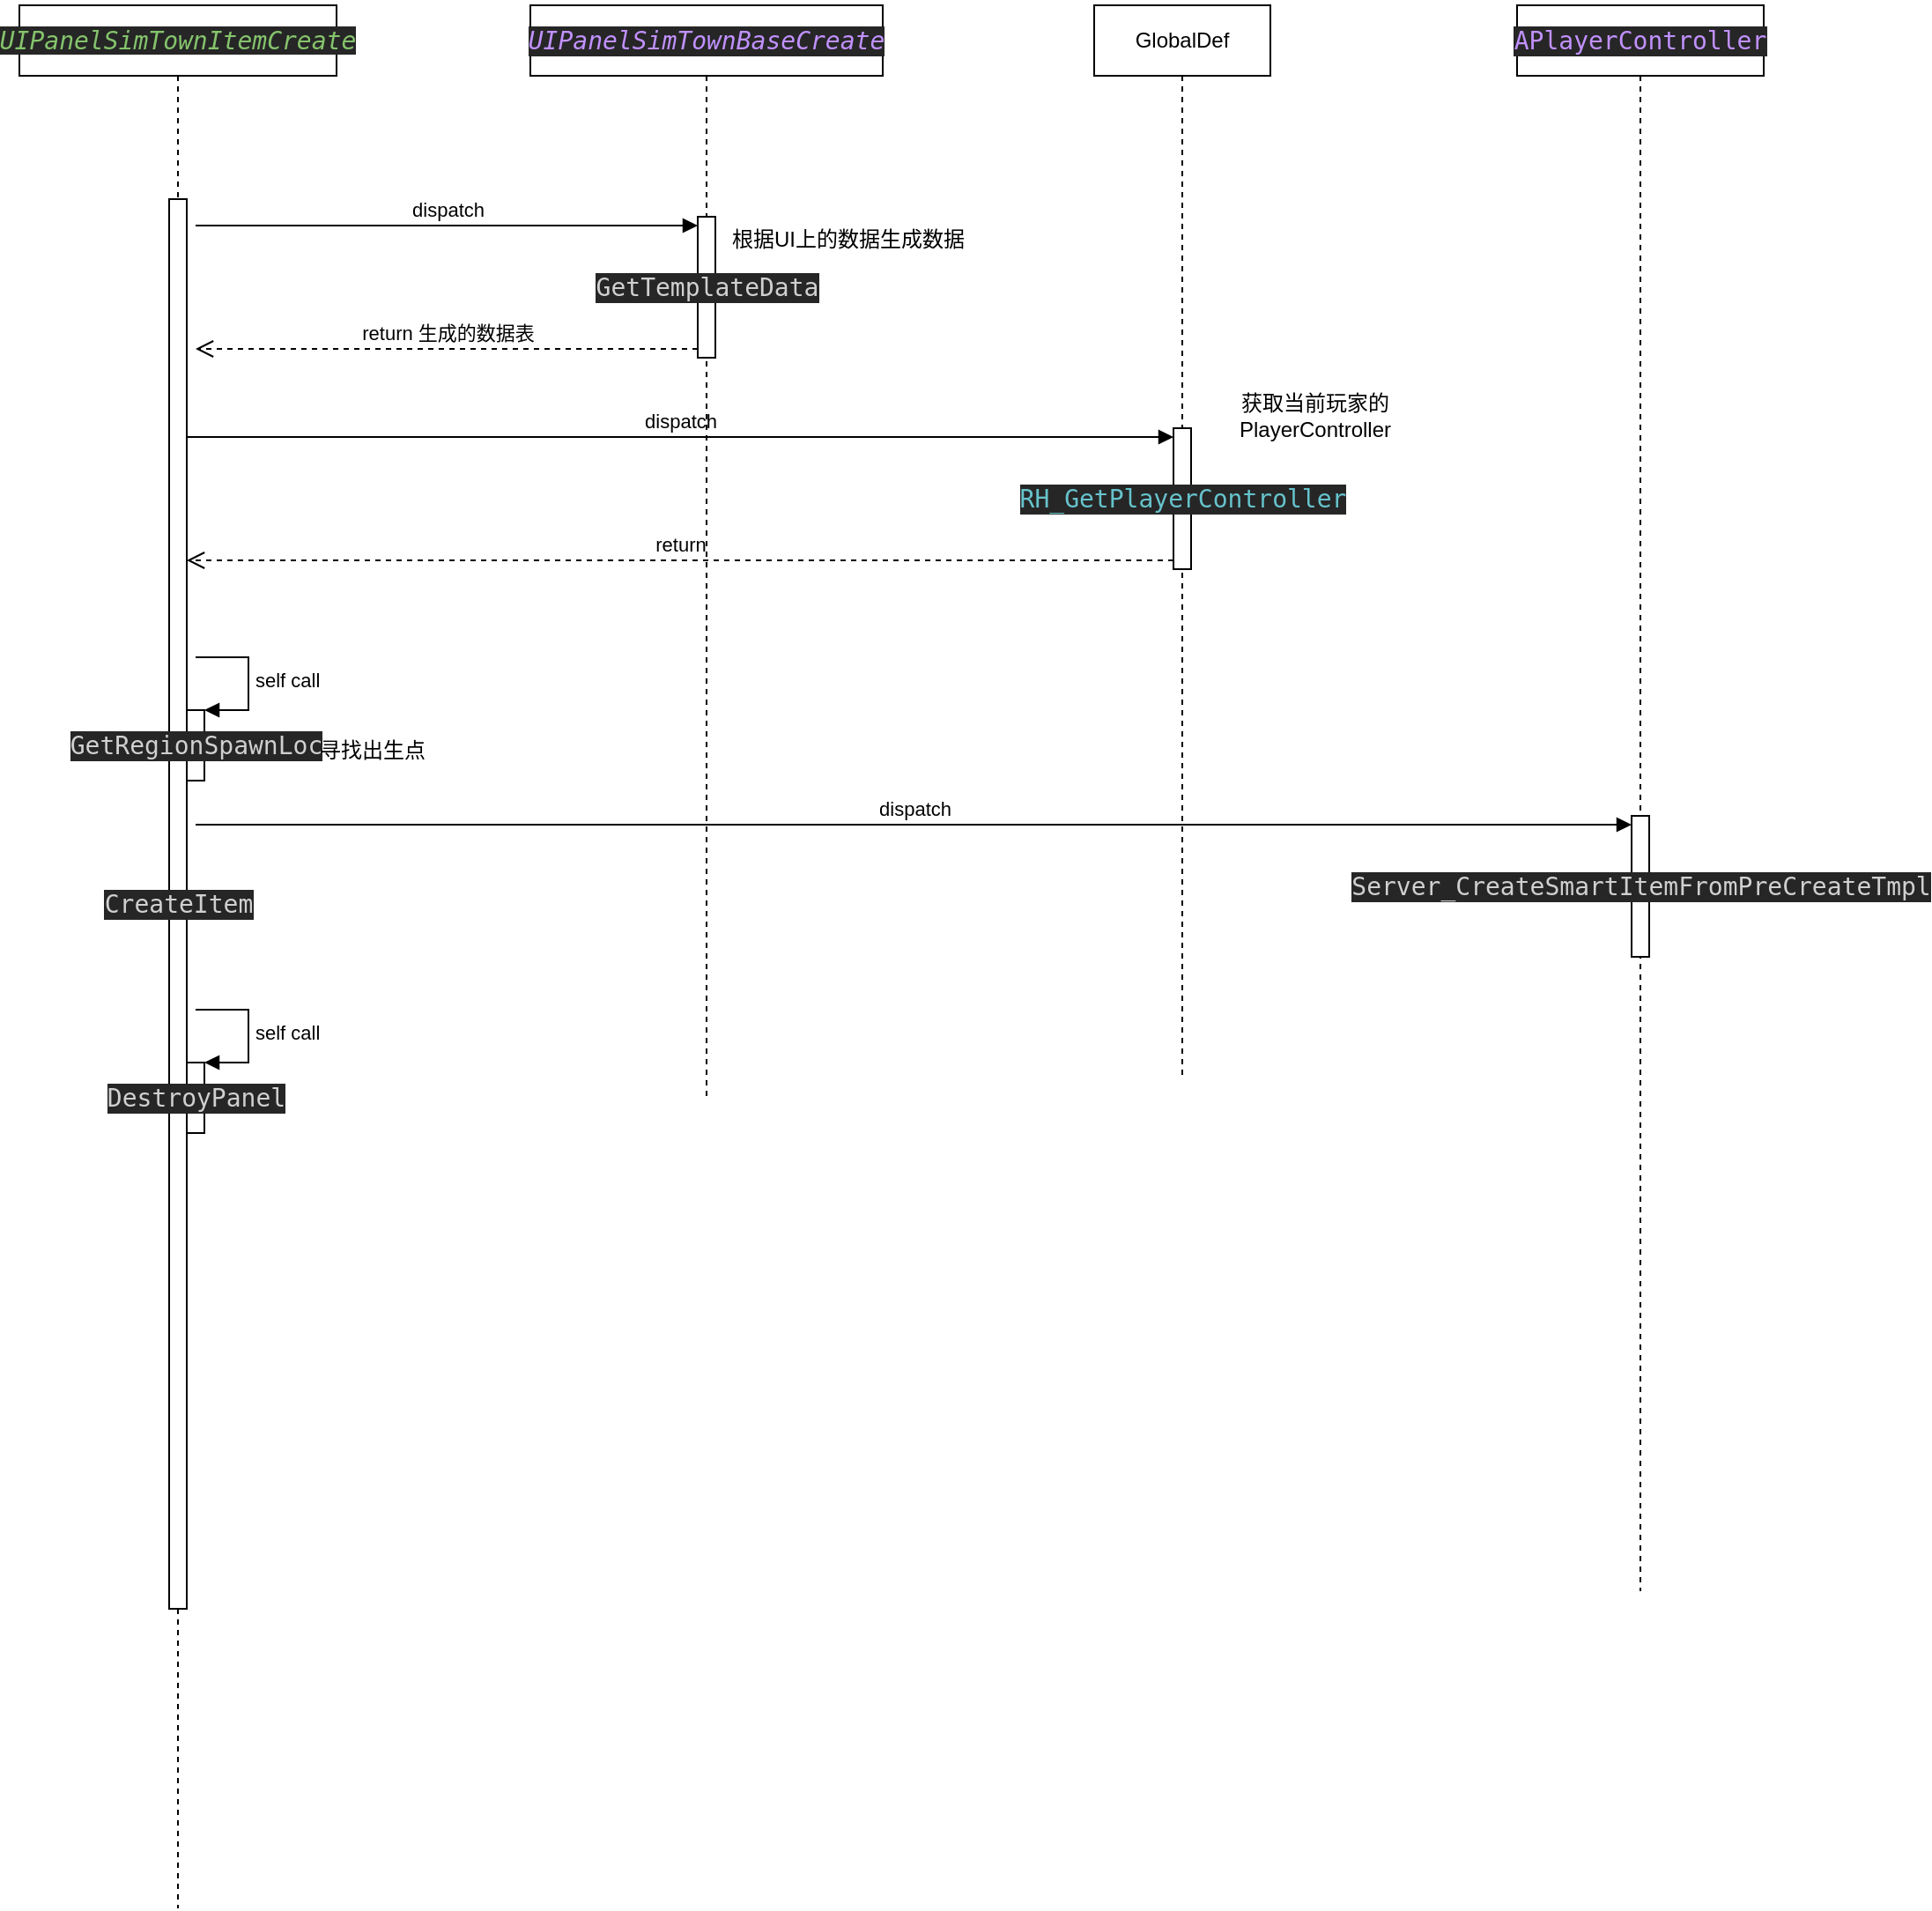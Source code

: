 <mxfile version="27.1.6">
  <diagram name="创建物品时序图" id="K758sJMRgrYDNC4Ei2mq">
    <mxGraphModel dx="686" dy="394" grid="1" gridSize="10" guides="1" tooltips="1" connect="1" arrows="1" fold="1" page="1" pageScale="1" pageWidth="827" pageHeight="1169" math="0" shadow="0">
      <root>
        <mxCell id="0" />
        <mxCell id="1" parent="0" />
        <mxCell id="U7Z3QzAhNcFyqEVdSh7B-1" value="&lt;span style=&quot;color: rgb(133, 196, 108); font-style: italic; font-family: &amp;quot;JetBrains Mono&amp;quot;, monospace; font-size: 10.5pt; background-color: rgb(38, 38, 38);&quot;&gt;UIPanelSimTownItemCreate&lt;/span&gt;" style="shape=umlLifeline;perimeter=lifelinePerimeter;whiteSpace=wrap;html=1;container=1;dropTarget=0;collapsible=0;recursiveResize=0;outlineConnect=0;portConstraint=eastwest;newEdgeStyle={&quot;curved&quot;:0,&quot;rounded&quot;:0};" vertex="1" parent="1">
          <mxGeometry x="120" y="30" width="180" height="1080" as="geometry" />
        </mxCell>
        <mxCell id="U7Z3QzAhNcFyqEVdSh7B-2" value="&lt;div style=&quot;background-color:#262626;color:#d0d0d0&quot;&gt;&lt;pre style=&quot;font-family:&#39;JetBrains Mono&#39;,monospace;font-size:10.5pt;&quot;&gt;CreateItem&lt;/pre&gt;&lt;/div&gt;" style="html=1;points=[[0,0,0,0,5],[0,1,0,0,-5],[1,0,0,0,5],[1,1,0,0,-5]];perimeter=orthogonalPerimeter;outlineConnect=0;targetShapes=umlLifeline;portConstraint=eastwest;newEdgeStyle={&quot;curved&quot;:0,&quot;rounded&quot;:0};" vertex="1" parent="U7Z3QzAhNcFyqEVdSh7B-1">
          <mxGeometry x="85" y="110" width="10" height="800" as="geometry" />
        </mxCell>
        <mxCell id="U7Z3QzAhNcFyqEVdSh7B-5" value="dispatch" style="html=1;verticalAlign=bottom;endArrow=block;curved=0;rounded=0;entryX=0;entryY=0;entryDx=0;entryDy=5;" edge="1" target="U7Z3QzAhNcFyqEVdSh7B-4" parent="U7Z3QzAhNcFyqEVdSh7B-1">
          <mxGeometry relative="1" as="geometry">
            <mxPoint x="100" y="125" as="sourcePoint" />
          </mxGeometry>
        </mxCell>
        <mxCell id="U7Z3QzAhNcFyqEVdSh7B-6" value="return 生成的数据表" style="html=1;verticalAlign=bottom;endArrow=open;dashed=1;endSize=8;curved=0;rounded=0;exitX=0;exitY=1;exitDx=0;exitDy=-5;" edge="1" source="U7Z3QzAhNcFyqEVdSh7B-4" parent="U7Z3QzAhNcFyqEVdSh7B-1">
          <mxGeometry relative="1" as="geometry">
            <mxPoint x="100" y="195" as="targetPoint" />
          </mxGeometry>
        </mxCell>
        <mxCell id="U7Z3QzAhNcFyqEVdSh7B-11" value="dispatch" style="html=1;verticalAlign=bottom;endArrow=block;curved=0;rounded=0;entryX=0;entryY=0;entryDx=0;entryDy=5;" edge="1" target="U7Z3QzAhNcFyqEVdSh7B-10" parent="U7Z3QzAhNcFyqEVdSh7B-1">
          <mxGeometry relative="1" as="geometry">
            <mxPoint x="95" y="245" as="sourcePoint" />
          </mxGeometry>
        </mxCell>
        <mxCell id="U7Z3QzAhNcFyqEVdSh7B-12" value="return" style="html=1;verticalAlign=bottom;endArrow=open;dashed=1;endSize=8;curved=0;rounded=0;exitX=0;exitY=1;exitDx=0;exitDy=-5;" edge="1" source="U7Z3QzAhNcFyqEVdSh7B-10" parent="U7Z3QzAhNcFyqEVdSh7B-1">
          <mxGeometry relative="1" as="geometry">
            <mxPoint x="95" y="315" as="targetPoint" />
          </mxGeometry>
        </mxCell>
        <mxCell id="U7Z3QzAhNcFyqEVdSh7B-17" value="&lt;div style=&quot;background-color:#262626;color:#d0d0d0&quot;&gt;&lt;pre style=&quot;font-family:&#39;JetBrains Mono&#39;,monospace;font-size:10.5pt;&quot;&gt;GetRegionSpawnLoc&lt;/pre&gt;&lt;/div&gt;" style="html=1;points=[[0,0,0,0,5],[0,1,0,0,-5],[1,0,0,0,5],[1,1,0,0,-5]];perimeter=orthogonalPerimeter;outlineConnect=0;targetShapes=umlLifeline;portConstraint=eastwest;newEdgeStyle={&quot;curved&quot;:0,&quot;rounded&quot;:0};" vertex="1" parent="U7Z3QzAhNcFyqEVdSh7B-1">
          <mxGeometry x="95" y="400" width="10" height="40" as="geometry" />
        </mxCell>
        <mxCell id="U7Z3QzAhNcFyqEVdSh7B-18" value="self call" style="html=1;align=left;spacingLeft=2;endArrow=block;rounded=0;edgeStyle=orthogonalEdgeStyle;curved=0;rounded=0;" edge="1" target="U7Z3QzAhNcFyqEVdSh7B-17" parent="U7Z3QzAhNcFyqEVdSh7B-1">
          <mxGeometry relative="1" as="geometry">
            <mxPoint x="100" y="370" as="sourcePoint" />
            <Array as="points">
              <mxPoint x="130" y="400" />
            </Array>
          </mxGeometry>
        </mxCell>
        <mxCell id="U7Z3QzAhNcFyqEVdSh7B-22" value="dispatch" style="html=1;verticalAlign=bottom;endArrow=block;curved=0;rounded=0;entryX=0;entryY=0;entryDx=0;entryDy=5;" edge="1" target="U7Z3QzAhNcFyqEVdSh7B-21" parent="U7Z3QzAhNcFyqEVdSh7B-1">
          <mxGeometry relative="1" as="geometry">
            <mxPoint x="100" y="465" as="sourcePoint" />
          </mxGeometry>
        </mxCell>
        <mxCell id="U7Z3QzAhNcFyqEVdSh7B-24" value="&lt;div style=&quot;background-color:#262626;color:#d0d0d0&quot;&gt;&lt;pre style=&quot;font-family:&#39;JetBrains Mono&#39;,monospace;font-size:10.5pt;&quot;&gt;DestroyPanel&lt;/pre&gt;&lt;/div&gt;" style="html=1;points=[[0,0,0,0,5],[0,1,0,0,-5],[1,0,0,0,5],[1,1,0,0,-5]];perimeter=orthogonalPerimeter;outlineConnect=0;targetShapes=umlLifeline;portConstraint=eastwest;newEdgeStyle={&quot;curved&quot;:0,&quot;rounded&quot;:0};" vertex="1" parent="U7Z3QzAhNcFyqEVdSh7B-1">
          <mxGeometry x="95" y="600" width="10" height="40" as="geometry" />
        </mxCell>
        <mxCell id="U7Z3QzAhNcFyqEVdSh7B-25" value="self call" style="html=1;align=left;spacingLeft=2;endArrow=block;rounded=0;edgeStyle=orthogonalEdgeStyle;curved=0;rounded=0;" edge="1" target="U7Z3QzAhNcFyqEVdSh7B-24" parent="U7Z3QzAhNcFyqEVdSh7B-1">
          <mxGeometry relative="1" as="geometry">
            <mxPoint x="100" y="570" as="sourcePoint" />
            <Array as="points">
              <mxPoint x="130" y="600" />
            </Array>
          </mxGeometry>
        </mxCell>
        <mxCell id="U7Z3QzAhNcFyqEVdSh7B-3" value="&lt;div style=&quot;background-color:#262626;color:#d0d0d0&quot;&gt;&lt;pre style=&quot;font-family:&#39;JetBrains Mono&#39;,monospace;font-size:10.5pt;&quot;&gt;&lt;span style=&quot;color:#c191ff;font-style:italic;&quot;&gt;UIPanelSimTownBaseCreate&lt;/span&gt;&lt;/pre&gt;&lt;/div&gt;" style="shape=umlLifeline;perimeter=lifelinePerimeter;whiteSpace=wrap;html=1;container=1;dropTarget=0;collapsible=0;recursiveResize=0;outlineConnect=0;portConstraint=eastwest;newEdgeStyle={&quot;curved&quot;:0,&quot;rounded&quot;:0};" vertex="1" parent="1">
          <mxGeometry x="410" y="30" width="200" height="620" as="geometry" />
        </mxCell>
        <mxCell id="U7Z3QzAhNcFyqEVdSh7B-4" value="&lt;div style=&quot;background-color:#262626;color:#d0d0d0&quot;&gt;&lt;pre style=&quot;font-family:&#39;JetBrains Mono&#39;,monospace;font-size:10.5pt;&quot;&gt;GetTemplateData&lt;/pre&gt;&lt;/div&gt;" style="html=1;points=[[0,0,0,0,5],[0,1,0,0,-5],[1,0,0,0,5],[1,1,0,0,-5]];perimeter=orthogonalPerimeter;outlineConnect=0;targetShapes=umlLifeline;portConstraint=eastwest;newEdgeStyle={&quot;curved&quot;:0,&quot;rounded&quot;:0};" vertex="1" parent="U7Z3QzAhNcFyqEVdSh7B-3">
          <mxGeometry x="95" y="120" width="10" height="80" as="geometry" />
        </mxCell>
        <mxCell id="U7Z3QzAhNcFyqEVdSh7B-8" value="根据UI上的数据生成数据" style="text;html=1;align=center;verticalAlign=middle;resizable=0;points=[];autosize=1;strokeColor=none;fillColor=none;" vertex="1" parent="1">
          <mxGeometry x="510" y="148" width="160" height="30" as="geometry" />
        </mxCell>
        <mxCell id="U7Z3QzAhNcFyqEVdSh7B-9" value="GlobalDef" style="shape=umlLifeline;perimeter=lifelinePerimeter;whiteSpace=wrap;html=1;container=1;dropTarget=0;collapsible=0;recursiveResize=0;outlineConnect=0;portConstraint=eastwest;newEdgeStyle={&quot;curved&quot;:0,&quot;rounded&quot;:0};" vertex="1" parent="1">
          <mxGeometry x="730" y="30" width="100" height="610" as="geometry" />
        </mxCell>
        <mxCell id="U7Z3QzAhNcFyqEVdSh7B-10" value="&lt;div style=&quot;background-color:#262626;color:#d0d0d0&quot;&gt;&lt;pre style=&quot;font-family:&#39;JetBrains Mono&#39;,monospace;font-size:10.5pt;&quot;&gt;&lt;span style=&quot;color:#66c3cc;&quot;&gt;RH_GetPlayerController&lt;/span&gt;&lt;/pre&gt;&lt;/div&gt;" style="html=1;points=[[0,0,0,0,5],[0,1,0,0,-5],[1,0,0,0,5],[1,1,0,0,-5]];perimeter=orthogonalPerimeter;outlineConnect=0;targetShapes=umlLifeline;portConstraint=eastwest;newEdgeStyle={&quot;curved&quot;:0,&quot;rounded&quot;:0};" vertex="1" parent="U7Z3QzAhNcFyqEVdSh7B-9">
          <mxGeometry x="45" y="240" width="10" height="80" as="geometry" />
        </mxCell>
        <mxCell id="U7Z3QzAhNcFyqEVdSh7B-13" value="获取当前玩家的&lt;div&gt;PlayerController&lt;/div&gt;" style="text;html=1;align=center;verticalAlign=middle;resizable=0;points=[];autosize=1;strokeColor=none;fillColor=none;" vertex="1" parent="1">
          <mxGeometry x="800" y="243" width="110" height="40" as="geometry" />
        </mxCell>
        <mxCell id="U7Z3QzAhNcFyqEVdSh7B-19" value="寻找出生点" style="text;html=1;align=center;verticalAlign=middle;resizable=0;points=[];autosize=1;strokeColor=none;fillColor=none;" vertex="1" parent="1">
          <mxGeometry x="280" y="438" width="80" height="30" as="geometry" />
        </mxCell>
        <mxCell id="U7Z3QzAhNcFyqEVdSh7B-20" value="&lt;div style=&quot;background-color:#262626;color:#d0d0d0&quot;&gt;&lt;pre style=&quot;font-family:&#39;JetBrains Mono&#39;,monospace;font-size:10.5pt;&quot;&gt;&lt;span style=&quot;color:#c191ff;&quot;&gt;APlayerController&lt;/span&gt;&lt;/pre&gt;&lt;/div&gt;" style="shape=umlLifeline;perimeter=lifelinePerimeter;whiteSpace=wrap;html=1;container=1;dropTarget=0;collapsible=0;recursiveResize=0;outlineConnect=0;portConstraint=eastwest;newEdgeStyle={&quot;curved&quot;:0,&quot;rounded&quot;:0};" vertex="1" parent="1">
          <mxGeometry x="970" y="30" width="140" height="900" as="geometry" />
        </mxCell>
        <mxCell id="U7Z3QzAhNcFyqEVdSh7B-21" value="&lt;div style=&quot;background-color:#262626;color:#d0d0d0&quot;&gt;&lt;pre style=&quot;font-family:&#39;JetBrains Mono&#39;,monospace;font-size:10.5pt;&quot;&gt;Server_CreateSmartItemFromPreCreateTmpl&lt;/pre&gt;&lt;/div&gt;" style="html=1;points=[[0,0,0,0,5],[0,1,0,0,-5],[1,0,0,0,5],[1,1,0,0,-5]];perimeter=orthogonalPerimeter;outlineConnect=0;targetShapes=umlLifeline;portConstraint=eastwest;newEdgeStyle={&quot;curved&quot;:0,&quot;rounded&quot;:0};" vertex="1" parent="U7Z3QzAhNcFyqEVdSh7B-20">
          <mxGeometry x="65" y="460" width="10" height="80" as="geometry" />
        </mxCell>
      </root>
    </mxGraphModel>
  </diagram>
</mxfile>
